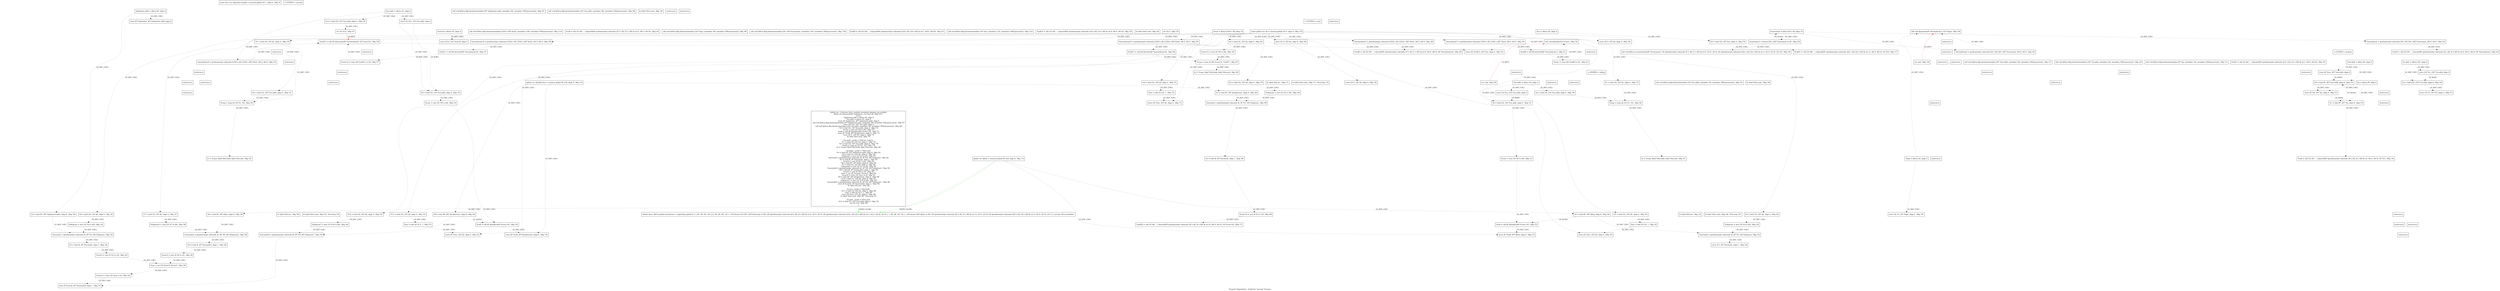 digraph "Program Dependency  Graph for 'encrypt' function" {
	label="Program Dependency  Graph for 'encrypt' function";

	Node0x7fa9b592c9f0 [shape=record,label="{static func var: @greeter.sample = internal global i32 1, align 4, !dbg !0}"];
	Node0x7fa9b592caa0 [shape=record,label="{global var: @key = common global i8* null, align 8, !dbg !14}"];
	Node0x7fa9b592caa0 -> Node0x7fa9b592cce0[style=dashed, color="green", label ="{ANNO_GLOB}"];
	Node0x7fa9b592caa0 -> Node0x7fa9b5931730[style=dotted,label = "{D_DEF_USE}" ];
	Node0x7fa9b592caa0 -> Node0x7fa9b592f700[style=dotted,label = "{D_DEF_USE}" ];
	Node0x7fa9b592caa0 -> Node0x7fa9b592f2a0[style=dotted,label = "{D_DEF_USE}" ];
	Node0x7fa9b592cb50 [shape=record,label="{static global var: @i = internal global i32 0, align 4, !dbg !18}"];
	Node0x7fa9b592cb50 -> Node0x7fa9b5935440[style=dotted,label = "{D_DEF_USE}" ];
	Node0x7fa9b592cb50 -> Node0x7fa9b59352c0[style=dotted,label = "{D_DEF_USE}" ];
	Node0x7fa9b592cb50 -> Node0x7fa9b5934dd0[style=dotted,label = "{D_DEF_USE}" ];
	Node0x7fa9b592cb50 -> Node0x7fa9b5934900[style=dotted,label = "{D_DEF_USE}" ];
	Node0x7fa9b592cb50 -> Node0x7fa9b59347a0[style=dotted,label = "{D_DEF_USE}" ];
	Node0x7fa9b592cb50 -> Node0x7fa9b5932290[style=dotted,label = "{D_DEF_USE}" ];
	Node0x7fa9b592cb50 -> Node0x7fa9b5932130[style=dotted,label = "{D_DEF_USE}" ];
	Node0x7fa9b592cb50 -> Node0x7fa9b5931de0[style=dotted,label = "{D_DEF_USE}" ];
	Node0x7fa9b592cb50 -> Node0x7fa9b59317e0[style=dotted,label = "{D_DEF_USE}" ];
	Node0x7fa9b592cb50 -> Node0x7fa9b59313a0[style=dotted,label = "{D_DEF_USE}" ];
	Node0x7fa9b592cb50 -> Node0x7fa9b5931010[style=dotted,label = "{D_DEF_USE}" ];
	Node0x7fa9b592cb50 -> Node0x7fa9b5930eb0[style=dotted,label = "{D_DEF_USE}" ];
	Node0x7fa9b592cb50 -> Node0x7fa9b592fca0[style=dotted,label = "{D_DEF_USE}" ];
	Node0x7fa9b592cb50 -> Node0x7fa9b592fb40[style=dotted,label = "{D_DEF_USE}" ];
	Node0x7fa9b592cb50 -> Node0x7fa9b592f7b0[style=dotted,label = "{D_DEF_USE}" ];
	Node0x7fa9b592cb50 -> Node0x7fa9b592f420[style=dotted,label = "{D_DEF_USE}" ];
	Node0x7fa9b592cb50 -> Node0x7fa9b592d510[style=dotted,label = "{D_DEF_USE}" ];
	Node0x7fa9b592cc30 [shape=record,label="{global var: @ciphertext = common global i8* null, align 8, !dbg !16}"];
	Node0x7fa9b592cc30 -> Node0x7fa9b5934d20[style=dotted,label = "{D_DEF_USE}" ];
	Node0x7fa9b592cc30 -> Node0x7fa9b5931d30[style=dotted,label = "{D_DEF_USE}" ];
	Node0x7fa9b592cc30 -> Node0x7fa9b5930de0[style=dotted,label = "{D_DEF_USE}" ];
	Node0x7fa9b592cce0 [shape=record,label="{Global Anno: @llvm.global.annotations = appending global [2 x \{ i8*, i8*, i8*, i32 \}] [\{ i8*, i8*, i8*, i32 \} \{ i8* bitcast (i32 (i8*, i32)* @encrypt to i8*), i8* getelementptr inbounds ([6 x i8], [6 x i8]* @.str.2, i32 0, i32 0), i8* getelementptr inbounds ([22 x i8], [22 x i8]* @.str.3, i32 0, i32 0), i32 23 \}, \{ i8*, i8*, i8*, i32 \} \{ i8* bitcast (i8** @key to i8*), i8* getelementptr inbounds ([5 x i8], [5 x i8]* @.str.12, i32 0, i32 0), i8* getelementptr inbounds ([22 x i8], [22 x i8]* @.str.3, i32 0, i32 0), i32 5 \}], section \"llvm.metadata\"}"];
	Node0x7fa9b592cd90 [shape=record,label="{global var: ; Function Attrs: noinline nounwind optnone ssp uwtable\ndefine i32 @encrypt(i8* %plaintext, i32 %sz) #0 !dbg !63 \{\nentry:\n  %plaintext.addr = alloca i8*, align 8\n  %sz.addr = alloca i32, align 4\n  store i8* %plaintext, i8** %plaintext.addr, align 8\n  call void @llvm.dbg.declare(metadata i8** %plaintext.addr, metadata !66, metadata !DIExpression()), !dbg !67\n  store i32 %sz, i32* %sz.addr, align 4\n  call void @llvm.dbg.declare(metadata i32* %sz.addr, metadata !68, metadata !DIExpression()), !dbg !69\n  %0 = load i32, i32* %sz.addr, align 4, !dbg !70\n  %conv = sext i32 %0 to i64, !dbg !70\n  %call = call i8* @malloc(i64 %conv) #5, !dbg !71\n  store i8* %call, i8** @ciphertext, align 8, !dbg !72\n  store i32 0, i32* @i, align 4, !dbg !73\n  br label %for.cond, !dbg !75\n\nfor.cond:                                         ; preds = %for.inc, %entry\n  %1 = load i32, i32* @i, align 4, !dbg !76\n  %2 = load i32, i32* %sz.addr, align 4, !dbg !78\n  %cmp = icmp ult i32 %1, %2, !dbg !79\n  br i1 %cmp, label %for.body, label %for.end, !dbg !80\n\nfor.body:                                         ; preds = %for.cond\n  %3 = load i8*, i8** %plaintext.addr, align 8, !dbg !81\n  %4 = load i32, i32* @i, align 4, !dbg !82\n  %idxprom = zext i32 %4 to i64, !dbg !81\n  %arrayidx = getelementptr inbounds i8, i8* %3, i64 %idxprom, !dbg !81\n  %5 = load i8, i8* %arrayidx, align 1, !dbg !81\n  %conv2 = sext i8 %5 to i32, !dbg !81\n  %6 = load i8*, i8** @key, align 8, !dbg !83\n  %7 = load i32, i32* @i, align 4, !dbg !84\n  %idxprom3 = zext i32 %7 to i64, !dbg !83\n  %arrayidx4 = getelementptr inbounds i8, i8* %6, i64 %idxprom3, !dbg !83\n  %8 = load i8, i8* %arrayidx4, align 1, !dbg !83\n  %conv5 = sext i8 %8 to i32, !dbg !83\n  %xor = xor i32 %conv2, %conv5, !dbg !85\n  %conv6 = trunc i32 %xor to i8, !dbg !81\n  %9 = load i8*, i8** @ciphertext, align 8, !dbg !86\n  %10 = load i32, i32* @i, align 4, !dbg !87\n  %idxprom7 = zext i32 %10 to i64, !dbg !86\n  %arrayidx8 = getelementptr inbounds i8, i8* %9, i64 %idxprom7, !dbg !86\n  store i8 %conv6, i8* %arrayidx8, align 1, !dbg !88\n  br label %for.inc, !dbg !86\n\nfor.inc:                                          ; preds = %for.body\n  %11 = load i32, i32* @i, align 4, !dbg !89\n  %inc = add i32 %11, 1, !dbg !89\n  store i32 %inc, i32* @i, align 4, !dbg !89\n  br label %for.cond, !dbg !90, !llvm.loop !91\n\nfor.end:                                          ; preds = %for.cond\n  %12 = load i32, i32* %sz.addr, align 4, !dbg !93\n  ret i32 %12, !dbg !94\n\}\n}"];
	Node0x7fa9b592cd90 -> Node0x7fa9b592cce0[style=dashed, color="green", label ="{ANNO_GLOB}"];
	Node0x7fa9b592d070 [shape=record,label="{\<\<ENTRY\>\> greeter}"];
	Node0x7fa9b592d070 -> Node0x7fa9b592d0d0[style=invis];
	Node0x7fa9b592d070 -> Node0x7fa9b592d180[style=invis];
	Node0x7fa9b592d070 -> Node0x7fa9b592d230[style=invis];
	Node0x7fa9b592d070 -> Node0x7fa9b592d300[style=invis];
	Node0x7fa9b592d070 -> Node0x7fa9b592d3b0[style=invis];
	Node0x7fa9b592d070 -> Node0x7fa9b592d460[style=invis];
	Node0x7fa9b592d070 -> Node0x7fa9b592d5a0[style=invis];
	Node0x7fa9b592d070 -> Node0x7fa9b592d630[style=invis];
	Node0x7fa9b592d070 -> Node0x7fa9b592d700[style=invis];
	Node0x7fa9b592d070 -> Node0x7fa9b592d7b0[style=invis];
	Node0x7fa9b592d070 -> Node0x7fa9b592d880[style=invis];
	Node0x7fa9b592d070 -> Node0x7fa9b592d930[style=invis];
	Node0x7fa9b592d070 -> Node0x7fa9b592d9e0[style=invis];
	Node0x7fa9b592d070 -> Node0x7fa9b592da90[style=invis];
	Node0x7fa9b592d070 -> Node0x7fa9b592db60[style=invis];
	Node0x7fa9b592d070 -> Node0x7fa9b592dc10[style=invis];
	Node0x7fa9b592d070 -> Node0x7fa9b592dce0[style=invis];
	Node0x7fa9b592d070 -> Node0x7fa9b592dfc0[style=invis];
	Node0x7fa9b592d070 -> Node0x7fa9b592e270[style=invis];
	Node0x7fa9b592d070 -> Node0x7fa9b592e520[style=invis];
	Node0x7fa9b592d0d0 [shape=record,label="{  %str.addr = alloca i8*, align 8}"];
	Node0x7fa9b592d0d0 -> Node0x7fa9b592d700[style=dotted,label = "{D_DEF_USE}" ];
	Node0x7fa9b592d0d0 -> Node0x7fa9b592d300[style=dotted,label = "{D_DEF_USE}" ];
	Node0x7fa9b592d180 [shape=record,label="{  %s.addr = alloca i32*, align 8}"];
	Node0x7fa9b592d180 -> Node0x7fa9b592da90[style=dotted,label = "{D_DEF_USE}" ];
	Node0x7fa9b592d180 -> Node0x7fa9b592d460[style=dotted,label = "{D_DEF_USE}" ];
	Node0x7fa9b592d230 [shape=record,label="{  %p = alloca i8*, align 8}"];
	Node0x7fa9b592d230 -> Node0x7fa9b592d880[style=dotted,label = "{D_DEF_USE}" ];
	Node0x7fa9b592d230 -> Node0x7fa9b592d7b0[style=dotted,label = "{D_DEF_USE}" ];
	Node0x7fa9b592d300 [shape=record,label="{  store i8* %str, i8** %str.addr, align 8}"];
	Node0x7fa9b592d300 -> Node0x7fa9b592d700[style=dotted,label = "{D_RAW}" ];
	Node0x7fa9b592d3b0 [shape=record,label="{  call void @llvm.dbg.declare(metadata i8** %str.addr, metadata !26, metadata !DIExpression()), !dbg !27}"];
	Node0x7fa9b592d460 [shape=record,label="{  store i32* %s, i32** %s.addr, align 8}"];
	Node0x7fa9b592d460 -> Node0x7fa9b592da90[style=dotted,label = "{D_RAW}" ];
	Node0x7fa9b592d510 [shape=record,label="{  store i32 0, i32* @i, align 4, !dbg !34}"];
	Node0x7fa9b592d5a0 [shape=record,label="{  call void @llvm.dbg.declare(metadata i32** %s.addr, metadata !28, metadata !DIExpression()), !dbg !29}"];
	Node0x7fa9b592d630 [shape=record,label="{  call void @llvm.dbg.declare(metadata i8** %p, metadata !30, metadata !DIExpression()), !dbg !31}"];
	Node0x7fa9b592d700 [shape=record,label="{  %0 = load i8*, i8** %str.addr, align 8, !dbg !32}"];
	Node0x7fa9b592d700 -> Node0x7fa9b592d7b0[style=dotted,label = "{D_DEF_USE}" ];
	Node0x7fa9b592d7b0 [shape=record,label="{  store i8* %0, i8** %p, align 8, !dbg !31}"];
	Node0x7fa9b592d7b0 -> Node0x7fa9b592d880[style=dotted,label = "{D_RAW}" ];
	Node0x7fa9b592d880 [shape=record,label="{  %1 = load i8*, i8** %p, align 8, !dbg !33}"];
	Node0x7fa9b592d880 -> Node0x7fa9b592d930[style=dotted,label = "{D_DEF_USE}" ];
	Node0x7fa9b592d880 -> Node0x7fa9b592d700[style=dotted,label = "{D_ALIAS}" ];
	Node0x7fa9b592d930 [shape=record,label="{  %call = call i32 (i8*, ...) @printf(i8* getelementptr inbounds ([4 x i8], [4 x i8]* @.str, i64 0, i64 0), i8* %1), !dbg !34}"];
	Node0x7fa9b592d9e0 [shape=record,label="{  %call1 = call i32 (i8*, ...) @printf(i8* getelementptr inbounds ([12 x i8], [12 x i8]* @.str.1, i64 0, i64 0)), !dbg !35}"];
	Node0x7fa9b592da90 [shape=record,label="{  %2 = load i32*, i32** %s.addr, align 8, !dbg !36}"];
	Node0x7fa9b592da90 -> Node0x7fa9b592db60[style=dotted,label = "{D_DEF_USE}" ];
	Node0x7fa9b592da90 -> Node0x7fa9b592e520[style=invis];
	Node0x7fa9b592db60 [shape=record,label="{  store i32 15, i32* %2, align 4, !dbg !37}"];
	Node0x7fa9b592dc10 [shape=record,label="{  ret void, !dbg !38}"];
	Node0x7fa9b592dc10 -> Node0x7fa9b5933c10[style=invis];
	Node0x7fa9b592dc10 -> Node0x7fa9b5933c10[style=dashed, color="red", label ="{D_RET}"];
	Node0x7fa9b592dce0 [shape=record,label="{style=invis}"];
	Node0x7fa9b592dce0 -> Node0x7fa9b592de10[style=invis];
	Node0x7fa9b592dce0 -> Node0x7fa9b592d700[style=invis];
	Node0x7fa9b592de10 [shape=record,label="{style=invis}"];
	Node0x7fa9b592dfc0 [shape=record,label="{style=invis}"];
	Node0x7fa9b592dfc0 -> Node0x7fa9b592e0c0[style=invis];
	Node0x7fa9b592e0c0 [shape=record,label="{style=invis}"];
	Node0x7fa9b592e270 [shape=record,label="{style=invis}"];
	Node0x7fa9b592e270 -> Node0x7fa9b592e370[style=invis];
	Node0x7fa9b592e270 -> Node0x7fa9b592da90[style=invis];
	Node0x7fa9b592e370 [shape=record,label="{style=invis}"];
	Node0x7fa9b592e520 [shape=record,label="{style=invis}"];
	Node0x7fa9b592e520 -> Node0x7fa9b592e620[style=invis];
	Node0x7fa9b592e520 -> Node0x7fa9b5936390[style=invis];
	Node0x7fa9b592e620 [shape=record,label="{style=invis}"];
	Node0x7fa9b592eca0 [shape=record,label="{\<\<ENTRY\>\> initkey}"];
	Node0x7fa9b592eca0 -> Node0x7fa9b592ed00[style=invis];
	Node0x7fa9b592eca0 -> Node0x7fa9b592edb0[style=invis];
	Node0x7fa9b592eca0 -> Node0x7fa9b592efe0[style=invis];
	Node0x7fa9b592eca0 -> Node0x7fa9b592f090[style=invis];
	Node0x7fa9b592eca0 -> Node0x7fa9b592f140[style=invis];
	Node0x7fa9b592eca0 -> Node0x7fa9b592f1f0[style=invis];
	Node0x7fa9b592eca0 -> Node0x7fa9b592f2a0[style=invis];
	Node0x7fa9b592eca0 -> Node0x7fa9b592d510[style=invis];
	Node0x7fa9b592eca0 -> Node0x7fa9b592f370[style=invis];
	Node0x7fa9b592eca0 -> Node0x7fa9b592f420[style=invis];
	Node0x7fa9b592eca0 -> Node0x7fa9b592f4d0[style=invis];
	Node0x7fa9b592eca0 -> Node0x7fa9b592f5a0[style=invis];
	Node0x7fa9b592eca0 -> Node0x7fa9b592f650[style=invis];
	Node0x7fa9b592eca0 -> Node0x7fa9b592f700[style=invis];
	Node0x7fa9b592eca0 -> Node0x7fa9b592f7b0[style=invis];
	Node0x7fa9b592eca0 -> Node0x7fa9b592f8a0[style=invis];
	Node0x7fa9b592eca0 -> Node0x7fa9b592f930[style=invis];
	Node0x7fa9b592eca0 -> Node0x7fa9b592f9e0[style=invis];
	Node0x7fa9b592eca0 -> Node0x7fa9b592fa90[style=invis];
	Node0x7fa9b592eca0 -> Node0x7fa9b592fb40[style=invis];
	Node0x7fa9b592eca0 -> Node0x7fa9b592fbf0[style=invis];
	Node0x7fa9b592eca0 -> Node0x7fa9b592fca0[style=invis];
	Node0x7fa9b592eca0 -> Node0x7fa9b592fd90[style=invis];
	Node0x7fa9b592eca0 -> Node0x7fa9b592fe20[style=invis];
	Node0x7fa9b592eca0 -> Node0x7fa9b592fef0[style=invis];
	Node0x7fa9b592eca0 -> Node0x7fa9b59300c0[style=invis];
	Node0x7fa9b592ed00 [shape=record,label="{  %sz.addr = alloca i32, align 4}"];
	Node0x7fa9b592ed00 -> Node0x7fa9b592f4d0[style=dotted,label = "{D_DEF_USE}" ];
	Node0x7fa9b592ed00 -> Node0x7fa9b592f090[style=dotted,label = "{D_DEF_USE}" ];
	Node0x7fa9b592ed00 -> Node0x7fa9b592edb0[style=dotted,label = "{D_DEF_USE}" ];
	Node0x7fa9b592edb0 [shape=record,label="{  store i32 %sz, i32* %sz.addr, align 4}"];
	Node0x7fa9b592edb0 -> Node0x7fa9b592f090[style=dotted,label = "{D_RAW}" ];
	Node0x7fa9b592ee60 [shape=record,label="{  store i8* %plaintext, i8** %plaintext.addr, align 8}"];
	Node0x7fa9b592ef10 [shape=record,label="{  call void @llvm.dbg.declare(metadata i8** %plaintext.addr, metadata !66, metadata !DIExpression()), !dbg !67}"];
	Node0x7fa9b592efe0 [shape=record,label="{  call void @llvm.dbg.declare(metadata i32* %sz.addr, metadata !42, metadata !DIExpression()), !dbg !43}"];
	Node0x7fa9b592f090 [shape=record,label="{  %0 = load i32, i32* %sz.addr, align 4, !dbg !31}"];
	Node0x7fa9b592f090 -> Node0x7fa9b592f140[style=dotted,label = "{D_DEF_USE}" ];
	Node0x7fa9b592f140 [shape=record,label="{  %conv = sext i32 %0 to i64, !dbg !31}"];
	Node0x7fa9b592f140 -> Node0x7fa9b592f1f0[style=dotted,label = "{D_DEF_USE}" ];
	Node0x7fa9b592f1f0 [shape=record,label="{  %call = call i8* @malloc(i64 %conv) #5, !dbg !32}"];
	Node0x7fa9b592f1f0 -> Node0x7fa9b592f2a0[style=dotted,label = "{D_DEF_USE}" ];
	Node0x7fa9b592f2a0 [shape=record,label="{  store i8* %call, i8** @key, align 8, !dbg !33}"];
	Node0x7fa9b592f370 [shape=record,label="{  br label %for.cond, !dbg !36}"];
	Node0x7fa9b592f420 [shape=record,label="{  %1 = load i32, i32* @i, align 4, !dbg !37}"];
	Node0x7fa9b592f420 -> Node0x7fa9b592f5a0[style=dotted,label = "{D_DEF_USE}" ];
	Node0x7fa9b592f4d0 [shape=record,label="{  %2 = load i32, i32* %sz.addr, align 4, !dbg !39}"];
	Node0x7fa9b592f4d0 -> Node0x7fa9b592f5a0[style=dotted,label = "{D_DEF_USE}" ];
	Node0x7fa9b592f5a0 [shape=record,label="{  %cmp = icmp ult i32 %1, %2, !dbg !40}"];
	Node0x7fa9b592f5a0 -> Node0x7fa9b592f650[style=dotted,label = "{D_DEF_USE}" ];
	Node0x7fa9b592f650 [shape=record,label="{  br i1 %cmp, label %for.body, label %for.end, !dbg !41}"];
	Node0x7fa9b592f650 -> Node0x7fa9b592f700[style=invis];
	Node0x7fa9b592f650 -> Node0x7fa9b592f7b0[style=invis];
	Node0x7fa9b592f650 -> Node0x7fa9b592f8a0[style=invis];
	Node0x7fa9b592f650 -> Node0x7fa9b592f930[style=invis];
	Node0x7fa9b592f650 -> Node0x7fa9b592f9e0[style=invis];
	Node0x7fa9b592f650 -> Node0x7fa9b592fa90[style=invis];
	Node0x7fa9b592f650 -> Node0x7fa9b592fb40[style=invis];
	Node0x7fa9b592f650 -> Node0x7fa9b592fbf0[style=invis];
	Node0x7fa9b592f650 -> Node0x7fa9b592fca0[style=invis];
	Node0x7fa9b592f650 -> Node0x7fa9b592fd90[style=invis];
	Node0x7fa9b592f700 [shape=record,label="{  %3 = load i8*, i8** @key, align 8, !dbg !42}"];
	Node0x7fa9b592f700 -> Node0x7fa9b592f930[style=dotted,label = "{D_DEF_USE}" ];
	Node0x7fa9b592f700 -> Node0x7fa9b592f1f0[style=dotted,label = "{D_ALIAS}" ];
	Node0x7fa9b592f7b0 [shape=record,label="{  %4 = load i32, i32* @i, align 4, !dbg !43}"];
	Node0x7fa9b592f7b0 -> Node0x7fa9b592f8a0[style=dotted,label = "{D_DEF_USE}" ];
	Node0x7fa9b592f8a0 [shape=record,label="{  %idxprom = zext i32 %4 to i64, !dbg !42}"];
	Node0x7fa9b592f8a0 -> Node0x7fa9b592f930[style=dotted,label = "{D_DEF_USE}" ];
	Node0x7fa9b592f930 [shape=record,label="{  %arrayidx = getelementptr inbounds i8, i8* %3, i64 %idxprom, !dbg !42}"];
	Node0x7fa9b592f930 -> Node0x7fa9b592f9e0[style=dotted,label = "{D_DEF_USE}" ];
	Node0x7fa9b592f9e0 [shape=record,label="{  store i8 1, i8* %arrayidx, align 1, !dbg !44}"];
	Node0x7fa9b592fa90 [shape=record,label="{  br label %for.inc, !dbg !42}"];
	Node0x7fa9b592fb40 [shape=record,label="{  %5 = load i32, i32* @i, align 4, !dbg !45}"];
	Node0x7fa9b592fb40 -> Node0x7fa9b592fbf0[style=dotted,label = "{D_DEF_USE}" ];
	Node0x7fa9b592fbf0 [shape=record,label="{  %inc = add i32 %5, 1, !dbg !45}"];
	Node0x7fa9b592fbf0 -> Node0x7fa9b592fca0[style=dotted,label = "{D_DEF_USE}" ];
	Node0x7fa9b592fca0 [shape=record,label="{  store i32 %inc, i32* @i, align 4, !dbg !45}"];
	Node0x7fa9b592fd90 [shape=record,label="{  br label %for.cond, !dbg !46, !llvm.loop !47}"];
	Node0x7fa9b592fe20 [shape=record,label="{  ret void, !dbg !49}"];
	Node0x7fa9b592fe20 -> Node0x7fa9b5934100[style=invis];
	Node0x7fa9b592fe20 -> Node0x7fa9b5934100[style=dashed, color="red", label ="{D_RET}"];
	Node0x7fa9b592fef0 [shape=record,label="{style=invis}"];
	Node0x7fa9b592fef0 -> Node0x7fa9b592f4d0[style=invis];
	Node0x7fa9b592fef0 -> Node0x7fa9b592f090[style=invis];
	Node0x7fa9b59300c0 [shape=record,label="{style=invis}"];
	Node0x7fa9b59305c0 [shape=record,label="{\<\<ENTRY\>\> encrypt}"];
	Node0x7fa9b59305c0 -> Node0x7fa9b5930620[style=invis];
	Node0x7fa9b59305c0 -> Node0x7fa9b59306d0[style=invis];
	Node0x7fa9b59305c0 -> Node0x7fa9b592ee60[style=invis];
	Node0x7fa9b59305c0 -> Node0x7fa9b592ef10[style=invis];
	Node0x7fa9b59305c0 -> Node0x7fa9b5930a90[style=invis];
	Node0x7fa9b59305c0 -> Node0x7fa9b5930b20[style=invis];
	Node0x7fa9b59305c0 -> Node0x7fa9b5930bd0[style=invis];
	Node0x7fa9b59305c0 -> Node0x7fa9b5930c80[style=invis];
	Node0x7fa9b59305c0 -> Node0x7fa9b5930d30[style=invis];
	Node0x7fa9b59305c0 -> Node0x7fa9b5930de0[style=invis];
	Node0x7fa9b59305c0 -> Node0x7fa9b5930eb0[style=invis];
	Node0x7fa9b59305c0 -> Node0x7fa9b5930f60[style=invis];
	Node0x7fa9b59305c0 -> Node0x7fa9b5931010[style=invis];
	Node0x7fa9b59305c0 -> Node0x7fa9b59310c0[style=invis];
	Node0x7fa9b59305c0 -> Node0x7fa9b5931190[style=invis];
	Node0x7fa9b59305c0 -> Node0x7fa9b5931240[style=invis];
	Node0x7fa9b59305c0 -> Node0x7fa9b59312f0[style=invis];
	Node0x7fa9b59305c0 -> Node0x7fa9b59313a0[style=invis];
	Node0x7fa9b59305c0 -> Node0x7fa9b5931490[style=invis];
	Node0x7fa9b59305c0 -> Node0x7fa9b5931520[style=invis];
	Node0x7fa9b59305c0 -> Node0x7fa9b59315d0[style=invis];
	Node0x7fa9b59305c0 -> Node0x7fa9b5931680[style=invis];
	Node0x7fa9b59305c0 -> Node0x7fa9b5931730[style=invis];
	Node0x7fa9b59305c0 -> Node0x7fa9b59317e0[style=invis];
	Node0x7fa9b59305c0 -> Node0x7fa9b5931890[style=invis];
	Node0x7fa9b59305c0 -> Node0x7fa9b5931940[style=invis];
	Node0x7fa9b59305c0 -> Node0x7fa9b59319f0[style=invis];
	Node0x7fa9b59305c0 -> Node0x7fa9b5931b20[style=invis];
	Node0x7fa9b59305c0 -> Node0x7fa9b5931bd0[style=invis];
	Node0x7fa9b59305c0 -> Node0x7fa9b5931c80[style=invis];
	Node0x7fa9b59305c0 -> Node0x7fa9b5931d30[style=invis];
	Node0x7fa9b59305c0 -> Node0x7fa9b5931de0[style=invis];
	Node0x7fa9b59305c0 -> Node0x7fa9b5931e90[style=invis];
	Node0x7fa9b59305c0 -> Node0x7fa9b5931f40[style=invis];
	Node0x7fa9b59305c0 -> Node0x7fa9b5931ff0[style=invis];
	Node0x7fa9b59305c0 -> Node0x7fa9b59320a0[style=invis];
	Node0x7fa9b59305c0 -> Node0x7fa9b5932130[style=invis];
	Node0x7fa9b59305c0 -> Node0x7fa9b59321e0[style=invis];
	Node0x7fa9b59305c0 -> Node0x7fa9b5932290[style=invis];
	Node0x7fa9b59305c0 -> Node0x7fa9b5932340[style=invis];
	Node0x7fa9b59305c0 -> Node0x7fa9b59323f0[style=invis];
	Node0x7fa9b59305c0 -> Node0x7fa9b59324a0[style=invis];
	Node0x7fa9b59305c0 -> Node0x7fa9b5932570[style=invis];
	Node0x7fa9b59305c0 -> Node0x7fa9b5932850[style=invis];
	Node0x7fa9b59305c0 -> Node0x7fa9b5932b00[style=invis];
	Node0x7fa9b59305c0 -> Node0x7fa9b5932d20[style=invis];
	Node0x7fa9b5930620 [shape=record,label="{  %plaintext.addr = alloca i8*, align 8}"];
	Node0x7fa9b5930620 -> Node0x7fa9b59312f0[style=dotted,label = "{D_DEF_USE}" ];
	Node0x7fa9b5930620 -> Node0x7fa9b592ee60[style=dotted,label = "{D_DEF_USE}" ];
	Node0x7fa9b59306d0 [shape=record,label="{  %sz.addr = alloca i32, align 4}"];
	Node0x7fa9b59306d0 -> Node0x7fa9b59323f0[style=dotted,label = "{D_DEF_USE}" ];
	Node0x7fa9b59306d0 -> Node0x7fa9b59310c0[style=dotted,label = "{D_DEF_USE}" ];
	Node0x7fa9b59306d0 -> Node0x7fa9b5930bd0[style=dotted,label = "{D_DEF_USE}" ];
	Node0x7fa9b59306d0 -> Node0x7fa9b5930a90[style=dotted,label = "{D_DEF_USE}" ];
	Node0x7fa9b5930780 [shape=record,label="{  call void @llvm.var.annotation(i8* %username1, i8* getelementptr inbounds ([7 x i8], [7 x i8]* @.str.4, i32 0, i32 0), i8* getelementptr inbounds ([22 x i8], [22 x i8]* @.str.3, i32 0, i32 0), i32 32), !dbg !36}"];
	Node0x7fa9b5930830 [shape=record,label="{  call void @llvm.dbg.declare(metadata [1024 x i8]* %text, metadata !106, metadata !DIExpression()), !dbg !110}"];
	Node0x7fa9b5930900 [shape=record,label="{  %call = call i32 (i8*, ...) @printf(i8* getelementptr inbounds ([17 x i8], [17 x i8]* @.str.5, i64 0, i64 0)), !dbg !42}"];
	Node0x7fa9b59309b0 [shape=record,label="{  %arraydecay = getelementptr inbounds [20 x i8], [20 x i8]* %username, i64 0, i64 0, !dbg !43}"];
	Node0x7fa9b59309b0 -> Node0x7fa9b5933a90[style=dotted,label = "{D_DEF_USE}" ];
	Node0x7fa9b5930a90 [shape=record,label="{  store i32 %sz, i32* %sz.addr, align 4}"];
	Node0x7fa9b5930a90 -> Node0x7fa9b5930bd0[style=dotted,label = "{D_RAW}" ];
	Node0x7fa9b5930b20 [shape=record,label="{  call void @llvm.dbg.declare(metadata i32* %sz.addr, metadata !68, metadata !DIExpression()), !dbg !69}"];
	Node0x7fa9b5930bd0 [shape=record,label="{  %0 = load i32, i32* %sz.addr, align 4, !dbg !33}"];
	Node0x7fa9b5930bd0 -> Node0x7fa9b5930c80[style=dotted,label = "{D_DEF_USE}" ];
	Node0x7fa9b5930c80 [shape=record,label="{  %conv = sext i32 %0 to i64, !dbg !33}"];
	Node0x7fa9b5930c80 -> Node0x7fa9b5930d30[style=dotted,label = "{D_DEF_USE}" ];
	Node0x7fa9b5930d30 [shape=record,label="{  %call = call i8* @malloc(i64 %conv) #5, !dbg !34}"];
	Node0x7fa9b5930d30 -> Node0x7fa9b5930de0[style=dotted,label = "{D_DEF_USE}" ];
	Node0x7fa9b5930de0 [shape=record,label="{  store i8* %call, i8** @ciphertext, align 8, !dbg !35}"];
	Node0x7fa9b5930eb0 [shape=record,label="{  store i32 0, i32* @i, align 4, !dbg !36}"];
	Node0x7fa9b5930f60 [shape=record,label="{  br label %for.cond, !dbg !38}"];
	Node0x7fa9b5931010 [shape=record,label="{  %1 = load i32, i32* @i, align 4, !dbg !39}"];
	Node0x7fa9b5931010 -> Node0x7fa9b5931190[style=dotted,label = "{D_DEF_USE}" ];
	Node0x7fa9b59310c0 [shape=record,label="{  %2 = load i32, i32* %sz.addr, align 4, !dbg !41}"];
	Node0x7fa9b59310c0 -> Node0x7fa9b5931190[style=dotted,label = "{D_DEF_USE}" ];
	Node0x7fa9b5931190 [shape=record,label="{  %cmp = icmp ult i32 %1, %2, !dbg !42}"];
	Node0x7fa9b5931190 -> Node0x7fa9b5931240[style=dotted,label = "{D_DEF_USE}" ];
	Node0x7fa9b5931240 [shape=record,label="{  br i1 %cmp, label %for.body, label %for.end, !dbg !43}"];
	Node0x7fa9b5931240 -> Node0x7fa9b59312f0[style=invis];
	Node0x7fa9b5931240 -> Node0x7fa9b59313a0[style=invis];
	Node0x7fa9b5931240 -> Node0x7fa9b5931490[style=invis];
	Node0x7fa9b5931240 -> Node0x7fa9b5931520[style=invis];
	Node0x7fa9b5931240 -> Node0x7fa9b59315d0[style=invis];
	Node0x7fa9b5931240 -> Node0x7fa9b5931680[style=invis];
	Node0x7fa9b5931240 -> Node0x7fa9b5931730[style=invis];
	Node0x7fa9b5931240 -> Node0x7fa9b59317e0[style=invis];
	Node0x7fa9b5931240 -> Node0x7fa9b5931890[style=invis];
	Node0x7fa9b5931240 -> Node0x7fa9b5931940[style=invis];
	Node0x7fa9b5931240 -> Node0x7fa9b59319f0[style=invis];
	Node0x7fa9b5931240 -> Node0x7fa9b5931b20[style=invis];
	Node0x7fa9b5931240 -> Node0x7fa9b5931bd0[style=invis];
	Node0x7fa9b5931240 -> Node0x7fa9b5931c80[style=invis];
	Node0x7fa9b5931240 -> Node0x7fa9b5931d30[style=invis];
	Node0x7fa9b5931240 -> Node0x7fa9b5931de0[style=invis];
	Node0x7fa9b5931240 -> Node0x7fa9b5931e90[style=invis];
	Node0x7fa9b5931240 -> Node0x7fa9b5931f40[style=invis];
	Node0x7fa9b5931240 -> Node0x7fa9b5931ff0[style=invis];
	Node0x7fa9b5931240 -> Node0x7fa9b59320a0[style=invis];
	Node0x7fa9b5931240 -> Node0x7fa9b5932130[style=invis];
	Node0x7fa9b5931240 -> Node0x7fa9b59321e0[style=invis];
	Node0x7fa9b5931240 -> Node0x7fa9b5932290[style=invis];
	Node0x7fa9b5931240 -> Node0x7fa9b5932340[style=invis];
	Node0x7fa9b59312f0 [shape=record,label="{  %3 = load i8*, i8** %plaintext.addr, align 8, !dbg !44}"];
	Node0x7fa9b59312f0 -> Node0x7fa9b5931520[style=dotted,label = "{D_DEF_USE}" ];
	Node0x7fa9b59313a0 [shape=record,label="{  %4 = load i32, i32* @i, align 4, !dbg !45}"];
	Node0x7fa9b59313a0 -> Node0x7fa9b5931490[style=dotted,label = "{D_DEF_USE}" ];
	Node0x7fa9b5931490 [shape=record,label="{  %idxprom = zext i32 %4 to i64, !dbg !44}"];
	Node0x7fa9b5931490 -> Node0x7fa9b5931520[style=dotted,label = "{D_DEF_USE}" ];
	Node0x7fa9b5931520 [shape=record,label="{  %arrayidx = getelementptr inbounds i8, i8* %3, i64 %idxprom, !dbg !44}"];
	Node0x7fa9b5931520 -> Node0x7fa9b59315d0[style=dotted,label = "{D_DEF_USE}" ];
	Node0x7fa9b59315d0 [shape=record,label="{  %5 = load i8, i8* %arrayidx, align 1, !dbg !44}"];
	Node0x7fa9b59315d0 -> Node0x7fa9b5931680[style=dotted,label = "{D_DEF_USE}" ];
	Node0x7fa9b5931680 [shape=record,label="{  %conv2 = sext i8 %5 to i32, !dbg !44}"];
	Node0x7fa9b5931680 -> Node0x7fa9b5931bd0[style=dotted,label = "{D_DEF_USE}" ];
	Node0x7fa9b5931730 [shape=record,label="{  %6 = load i8*, i8** @key, align 8, !dbg !46}"];
	Node0x7fa9b5931730 -> Node0x7fa9b5931940[style=dotted,label = "{D_DEF_USE}" ];
	Node0x7fa9b59317e0 [shape=record,label="{  %7 = load i32, i32* @i, align 4, !dbg !47}"];
	Node0x7fa9b59317e0 -> Node0x7fa9b5931890[style=dotted,label = "{D_DEF_USE}" ];
	Node0x7fa9b5931890 [shape=record,label="{  %idxprom3 = zext i32 %7 to i64, !dbg !46}"];
	Node0x7fa9b5931890 -> Node0x7fa9b5931940[style=dotted,label = "{D_DEF_USE}" ];
	Node0x7fa9b5931940 [shape=record,label="{  %arrayidx4 = getelementptr inbounds i8, i8* %6, i64 %idxprom3, !dbg !46}"];
	Node0x7fa9b5931940 -> Node0x7fa9b59319f0[style=dotted,label = "{D_DEF_USE}" ];
	Node0x7fa9b59319f0 [shape=record,label="{  %8 = load i8, i8* %arrayidx4, align 1, !dbg !46}"];
	Node0x7fa9b59319f0 -> Node0x7fa9b5931b20[style=dotted,label = "{D_DEF_USE}" ];
	Node0x7fa9b5931b20 [shape=record,label="{  %conv5 = sext i8 %8 to i32, !dbg !46}"];
	Node0x7fa9b5931b20 -> Node0x7fa9b5931bd0[style=dotted,label = "{D_DEF_USE}" ];
	Node0x7fa9b5931bd0 [shape=record,label="{  %xor = xor i32 %conv2, %conv5, !dbg !48}"];
	Node0x7fa9b5931bd0 -> Node0x7fa9b5931c80[style=dotted,label = "{D_DEF_USE}" ];
	Node0x7fa9b5931c80 [shape=record,label="{  %conv6 = trunc i32 %xor to i8, !dbg !44}"];
	Node0x7fa9b5931c80 -> Node0x7fa9b5931ff0[style=dotted,label = "{D_DEF_USE}" ];
	Node0x7fa9b5931d30 [shape=record,label="{  %9 = load i8*, i8** @ciphertext, align 8, !dbg !49}"];
	Node0x7fa9b5931d30 -> Node0x7fa9b5931f40[style=dotted,label = "{D_DEF_USE}" ];
	Node0x7fa9b5931d30 -> Node0x7fa9b5930d30[style=dotted,label = "{D_ALIAS}" ];
	Node0x7fa9b5931de0 [shape=record,label="{  %10 = load i32, i32* @i, align 4, !dbg !50}"];
	Node0x7fa9b5931de0 -> Node0x7fa9b5931e90[style=dotted,label = "{D_DEF_USE}" ];
	Node0x7fa9b5931e90 [shape=record,label="{  %idxprom7 = zext i32 %10 to i64, !dbg !49}"];
	Node0x7fa9b5931e90 -> Node0x7fa9b5931f40[style=dotted,label = "{D_DEF_USE}" ];
	Node0x7fa9b5931f40 [shape=record,label="{  %arrayidx8 = getelementptr inbounds i8, i8* %9, i64 %idxprom7, !dbg !49}"];
	Node0x7fa9b5931f40 -> Node0x7fa9b5931ff0[style=dotted,label = "{D_DEF_USE}" ];
	Node0x7fa9b5931ff0 [shape=record,label="{  store i8 %conv6, i8* %arrayidx8, align 1, !dbg !51}"];
	Node0x7fa9b59320a0 [shape=record,label="{  br label %for.inc, !dbg !49}"];
	Node0x7fa9b5932130 [shape=record,label="{  %11 = load i32, i32* @i, align 4, !dbg !52}"];
	Node0x7fa9b5932130 -> Node0x7fa9b59321e0[style=dotted,label = "{D_DEF_USE}" ];
	Node0x7fa9b59321e0 [shape=record,label="{  %inc = add i32 %11, 1, !dbg !52}"];
	Node0x7fa9b59321e0 -> Node0x7fa9b5932290[style=dotted,label = "{D_DEF_USE}" ];
	Node0x7fa9b5932290 [shape=record,label="{  store i32 %inc, i32* @i, align 4, !dbg !52}"];
	Node0x7fa9b5932340 [shape=record,label="{  br label %for.cond, !dbg !53, !llvm.loop !54}"];
	Node0x7fa9b59323f0 [shape=record,label="{  %12 = load i32, i32* %sz.addr, align 4, !dbg !56}"];
	Node0x7fa9b59323f0 -> Node0x7fa9b59324a0[style=dotted,label = "{D_DEF_USE}" ];
	Node0x7fa9b59324a0 [shape=record,label="{  ret i32 %12, !dbg !57}"];
	Node0x7fa9b59324a0 -> Node0x7fa9b59345a0[style=invis];
	Node0x7fa9b59324a0 -> Node0x7fa9b59345a0[style=dashed, color="red", label ="{D_RET}"];
	Node0x7fa9b5932570 [shape=record,label="{style=invis}"];
	Node0x7fa9b5932570 -> Node0x7fa9b59326a0[style=invis];
	Node0x7fa9b5932570 -> Node0x7fa9b59312f0[style=invis];
	Node0x7fa9b59326a0 [shape=record,label="{style=invis}"];
	Node0x7fa9b5932850 [shape=record,label="{style=invis}"];
	Node0x7fa9b5932850 -> Node0x7fa9b5932950[style=invis];
	Node0x7fa9b5932950 [shape=record,label="{style=invis}"];
	Node0x7fa9b5932b00 [shape=record,label="{style=invis}"];
	Node0x7fa9b5932b00 -> Node0x7fa9b59310c0[style=invis];
	Node0x7fa9b5932b00 -> Node0x7fa9b5930bd0[style=invis];
	Node0x7fa9b5932b00 -> Node0x7fa9b59323f0[style=invis];
	Node0x7fa9b5932d20 [shape=record,label="{style=invis}"];
	Node0x7fa9b5933340 [shape=record,label="{\<\<ENTRY\>\> main}"];
	Node0x7fa9b5933340 -> Node0x7fa9b59333a0[style=invis];
	Node0x7fa9b5933340 -> Node0x7fa9b5933450[style=invis];
	Node0x7fa9b5933340 -> Node0x7fa9b5933500[style=invis];
	Node0x7fa9b5933340 -> Node0x7fa9b59335d0[style=invis];
	Node0x7fa9b5933340 -> Node0x7fa9b5933680[style=invis];
	Node0x7fa9b5933340 -> Node0x7fa9b5933770[style=invis];
	Node0x7fa9b5933340 -> Node0x7fa9b5933800[style=invis];
	Node0x7fa9b5933340 -> Node0x7fa9b59338b0[style=invis];
	Node0x7fa9b5933340 -> Node0x7fa9b5933960[style=invis];
	Node0x7fa9b5933340 -> Node0x7fa9b5933a10[style=invis];
	Node0x7fa9b5933340 -> Node0x7fa9b5930780[style=invis];
	Node0x7fa9b5933340 -> Node0x7fa9b5930830[style=invis];
	Node0x7fa9b5933340 -> Node0x7fa9b5930900[style=invis];
	Node0x7fa9b5933340 -> Node0x7fa9b59309b0[style=invis];
	Node0x7fa9b5933340 -> Node0x7fa9b5933a90[style=invis];
	Node0x7fa9b5933340 -> Node0x7fa9b5933b60[style=invis];
	Node0x7fa9b5933340 -> Node0x7fa9b5933c10[style=invis];
	Node0x7fa9b5933340 -> Node0x7fa9b5933cc0[style=invis];
	Node0x7fa9b5933340 -> Node0x7fa9b5933db0[style=invis];
	Node0x7fa9b5933340 -> Node0x7fa9b5933e40[style=invis];
	Node0x7fa9b5933340 -> Node0x7fa9b5933ef0[style=invis];
	Node0x7fa9b5933340 -> Node0x7fa9b5933fa0[style=invis];
	Node0x7fa9b5933340 -> Node0x7fa9b5934050[style=invis];
	Node0x7fa9b5933340 -> Node0x7fa9b5934100[style=invis];
	Node0x7fa9b5933340 -> Node0x7fa9b59341b0[style=invis];
	Node0x7fa9b5933340 -> Node0x7fa9b5934260[style=invis];
	Node0x7fa9b5933340 -> Node0x7fa9b5934310[style=invis];
	Node0x7fa9b5933340 -> Node0x7fa9b59343c0[style=invis];
	Node0x7fa9b5933340 -> Node0x7fa9b59344f0[style=invis];
	Node0x7fa9b5933340 -> Node0x7fa9b59345a0[style=invis];
	Node0x7fa9b5933340 -> Node0x7fa9b5934650[style=invis];
	Node0x7fa9b5933340 -> Node0x7fa9b59346f0[style=invis];
	Node0x7fa9b5933340 -> Node0x7fa9b59347a0[style=invis];
	Node0x7fa9b5933340 -> Node0x7fa9b5934850[style=invis];
	Node0x7fa9b5933340 -> Node0x7fa9b5934900[style=invis];
	Node0x7fa9b5933340 -> Node0x7fa9b59349b0[style=invis];
	Node0x7fa9b5933340 -> Node0x7fa9b5934a60[style=invis];
	Node0x7fa9b5933340 -> Node0x7fa9b5934b10[style=invis];
	Node0x7fa9b5933340 -> Node0x7fa9b5934bc0[style=invis];
	Node0x7fa9b5933340 -> Node0x7fa9b5934c70[style=invis];
	Node0x7fa9b5933340 -> Node0x7fa9b5934d20[style=invis];
	Node0x7fa9b5933340 -> Node0x7fa9b5934dd0[style=invis];
	Node0x7fa9b5933340 -> Node0x7fa9b5934ea0[style=invis];
	Node0x7fa9b5933340 -> Node0x7fa9b5934f50[style=invis];
	Node0x7fa9b5933340 -> Node0x7fa9b5935000[style=invis];
	Node0x7fa9b5933340 -> Node0x7fa9b59350b0[style=invis];
	Node0x7fa9b5933340 -> Node0x7fa9b5935160[style=invis];
	Node0x7fa9b5933340 -> Node0x7fa9b5935210[style=invis];
	Node0x7fa9b5933340 -> Node0x7fa9b59352c0[style=invis];
	Node0x7fa9b5933340 -> Node0x7fa9b59353b0[style=invis];
	Node0x7fa9b5933340 -> Node0x7fa9b5935440[style=invis];
	Node0x7fa9b5933340 -> Node0x7fa9b5935530[style=invis];
	Node0x7fa9b5933340 -> Node0x7fa9b59355c0[style=invis];
	Node0x7fa9b5933340 -> Node0x7fa9b5935670[style=invis];
	Node0x7fa9b5933340 -> Node0x7fa9b5935720[style=invis];
	Node0x7fa9b59333a0 [shape=record,label="{  %retval = alloca i32, align 4}"];
	Node0x7fa9b59333a0 -> Node0x7fa9b5933770[style=dotted,label = "{D_DEF_USE}" ];
	Node0x7fa9b5933450 [shape=record,label="{  %age = alloca i32, align 4}"];
	Node0x7fa9b5933450 -> Node0x7fa9b5933c10[style=dotted,label = "{D_DEF_USE}" ];
	Node0x7fa9b5933450 -> Node0x7fa9b59338b0[style=dotted,label = "{D_DEF_USE}" ];
	Node0x7fa9b5933450 -> Node0x7fa9b59360c0[style=invis];
	Node0x7fa9b5933500 [shape=record,label="{  %username = alloca [20 x i8], align 16}"];
	Node0x7fa9b5933500 -> Node0x7fa9b5933b60[style=dotted,label = "{D_DEF_USE}" ];
	Node0x7fa9b5933500 -> Node0x7fa9b59309b0[style=dotted,label = "{D_DEF_USE}" ];
	Node0x7fa9b5933500 -> Node0x7fa9b5933a10[style=dotted,label = "{D_DEF_USE}" ];
	Node0x7fa9b59335d0 [shape=record,label="{  %text = alloca [1024 x i8], align 16}"];
	Node0x7fa9b59335d0 -> Node0x7fa9b5934a60[style=dotted,label = "{D_DEF_USE}" ];
	Node0x7fa9b59335d0 -> Node0x7fa9b5934310[style=dotted,label = "{D_DEF_USE}" ];
	Node0x7fa9b59335d0 -> Node0x7fa9b5934260[style=dotted,label = "{D_DEF_USE}" ];
	Node0x7fa9b59335d0 -> Node0x7fa9b5933ef0[style=dotted,label = "{D_DEF_USE}" ];
	Node0x7fa9b59335d0 -> Node0x7fa9b5933db0[style=dotted,label = "{D_DEF_USE}" ];
	Node0x7fa9b5933680 [shape=record,label="{  %sz = alloca i32, align 4}"];
	Node0x7fa9b5933680 -> Node0x7fa9b59355c0[style=dotted,label = "{D_DEF_USE}" ];
	Node0x7fa9b5933680 -> Node0x7fa9b5934650[style=dotted,label = "{D_DEF_USE}" ];
	Node0x7fa9b5933770 [shape=record,label="{  store i32 0, i32* %retval, align 4}"];
	Node0x7fa9b5933800 [shape=record,label="{  call void @llvm.dbg.declare(metadata i32* %age, metadata !98, metadata !DIExpression()), !dbg !99}"];
	Node0x7fa9b59338b0 [shape=record,label="{  store i32 10, i32* %age, align 4, !dbg !30}"];
	Node0x7fa9b5933960 [shape=record,label="{  call void @llvm.dbg.declare(metadata [20 x i8]* %username, metadata !100, metadata !DIExpression()), !dbg !104}"];
	Node0x7fa9b5933a10 [shape=record,label="{  %username1 = bitcast [20 x i8]* %username to i8*, !dbg !36}"];
	Node0x7fa9b5933a10 -> Node0x7fa9b5930780[style=dotted,label = "{D_DEF_USE}" ];
	Node0x7fa9b5933a10 -> Node0x7fa9b5933500[style=dotted,label = "{D_ALIAS}" ];
	Node0x7fa9b5933a90 [shape=record,label="{  %call2 = call i32 (i8*, ...) @scanf(i8* getelementptr inbounds ([5 x i8], [5 x i8]* @.str.6, i64 0, i64 0), i8* %arraydecay), !dbg !44}"];
	Node0x7fa9b5933b60 [shape=record,label="{  %arraydecay3 = getelementptr inbounds [20 x i8], [20 x i8]* %username, i64 0, i64 0, !dbg !45}"];
	Node0x7fa9b5933b60 -> Node0x7fa9b5933c10[style=dotted,label = "{D_DEF_USE}" ];
	Node0x7fa9b5933b60 -> Node0x7fa9b5935b60[style=invis];
	Node0x7fa9b5933c10 [shape=record,label="{  call void @greeter(i8* %arraydecay3, i32* %age), !dbg !46}"];
	Node0x7fa9b5933c10 -> Node0x7fa9b5935b60[style=invis];
	Node0x7fa9b5933c10 -> Node0x7fa9b5935e10[style=invis];
	Node0x7fa9b5933c10 -> Node0x7fa9b59360c0[style=invis];
	Node0x7fa9b5933c10 -> Node0x7fa9b5936390[style=invis];
	Node0x7fa9b5933c10 -> Node0x7fa9b592d070[style=invis];
	Node0x7fa9b5933cc0 [shape=record,label="{  %call4 = call i32 (i8*, ...) @printf(i8* getelementptr inbounds ([18 x i8], [18 x i8]* @.str.7, i64 0, i64 0)), !dbg !47}"];
	Node0x7fa9b5933db0 [shape=record,label="{  %arraydecay5 = getelementptr inbounds [1024 x i8], [1024 x i8]* %text, i64 0, i64 0, !dbg !48}"];
	Node0x7fa9b5933db0 -> Node0x7fa9b5933e40[style=dotted,label = "{D_DEF_USE}" ];
	Node0x7fa9b5933e40 [shape=record,label="{  %call6 = call i32 (i8*, ...) @scanf(i8* getelementptr inbounds ([7 x i8], [7 x i8]* @.str.8, i64 0, i64 0), i8* %arraydecay5), !dbg !49}"];
	Node0x7fa9b5933ef0 [shape=record,label="{  %arraydecay7 = getelementptr inbounds [1024 x i8], [1024 x i8]* %text, i64 0, i64 0, !dbg !50}"];
	Node0x7fa9b5933ef0 -> Node0x7fa9b5933fa0[style=dotted,label = "{D_DEF_USE}" ];
	Node0x7fa9b5933fa0 [shape=record,label="{  %call8 = call i64 @strlen(i8* %arraydecay7), !dbg !51}"];
	Node0x7fa9b5933fa0 -> Node0x7fa9b5934050[style=dotted,label = "{D_DEF_USE}" ];
	Node0x7fa9b5934050 [shape=record,label="{  %conv = trunc i64 %call8 to i32, !dbg !51}"];
	Node0x7fa9b5934050 -> Node0x7fa9b5934100[style=dotted,label = "{D_DEF_USE}" ];
	Node0x7fa9b5934050 -> Node0x7fa9b5936960[style=invis];
	Node0x7fa9b5934100 [shape=record,label="{  call void @initkey(i32 %conv), !dbg !52}"];
	Node0x7fa9b5934100 -> Node0x7fa9b5936960[style=invis];
	Node0x7fa9b5934100 -> Node0x7fa9b5936ad0[style=invis];
	Node0x7fa9b5934100 -> Node0x7fa9b592eca0[style=invis];
	Node0x7fa9b59341b0 [shape=record,label="{  call void @llvm.dbg.declare(metadata i32* %sz, metadata !122, metadata !DIExpression()), !dbg !123}"];
	Node0x7fa9b5934260 [shape=record,label="{  %arraydecay9 = getelementptr inbounds [1024 x i8], [1024 x i8]* %text, i64 0, i64 0, !dbg !55}"];
	Node0x7fa9b5934260 -> Node0x7fa9b59345a0[style=dotted,label = "{D_DEF_USE}" ];
	Node0x7fa9b5934260 -> Node0x7fa9b5936f20[style=invis];
	Node0x7fa9b5934310 [shape=record,label="{  %arraydecay10 = getelementptr inbounds [1024 x i8], [1024 x i8]* %text, i64 0, i64 0, !dbg !56}"];
	Node0x7fa9b5934310 -> Node0x7fa9b59343c0[style=dotted,label = "{D_DEF_USE}" ];
	Node0x7fa9b59343c0 [shape=record,label="{  %call11 = call i64 @strlen(i8* %arraydecay10), !dbg !57}"];
	Node0x7fa9b59343c0 -> Node0x7fa9b59344f0[style=dotted,label = "{D_DEF_USE}" ];
	Node0x7fa9b59344f0 [shape=record,label="{  %conv12 = trunc i64 %call11 to i32, !dbg !57}"];
	Node0x7fa9b59344f0 -> Node0x7fa9b59345a0[style=dotted,label = "{D_DEF_USE}" ];
	Node0x7fa9b59344f0 -> Node0x7fa9b59374d0[style=invis];
	Node0x7fa9b59345a0 [shape=record,label="{  %call13 = call i32 @encrypt(i8* %arraydecay9, i32 %conv12), !dbg !58}"];
	Node0x7fa9b59345a0 -> Node0x7fa9b5934650[style=dotted,label = "{D_DEF_USE}" ];
	Node0x7fa9b59345a0 -> Node0x7fa9b5936f20[style=invis];
	Node0x7fa9b59345a0 -> Node0x7fa9b5937200[style=invis];
	Node0x7fa9b59345a0 -> Node0x7fa9b59374d0[style=invis];
	Node0x7fa9b59345a0 -> Node0x7fa9b5937630[style=invis];
	Node0x7fa9b59345a0 -> Node0x7fa9b59305c0[style=invis];
	Node0x7fa9b5934650 [shape=record,label="{  store i32 %call13, i32* %sz, align 4, !dbg !54}"];
	Node0x7fa9b59346f0 [shape=record,label="{  %call14 = call i32 (i8*, ...) @printf(i8* getelementptr inbounds ([14 x i8], [14 x i8]* @.str.9, i64 0, i64 0)), !dbg !59}"];
	Node0x7fa9b59347a0 [shape=record,label="{  store i32 0, i32* @i, align 4, !dbg !60}"];
	Node0x7fa9b5934850 [shape=record,label="{  br label %for.cond, !dbg !62}"];
	Node0x7fa9b5934900 [shape=record,label="{  %0 = load i32, i32* @i, align 4, !dbg !63}"];
	Node0x7fa9b5934900 -> Node0x7fa9b59349b0[style=dotted,label = "{D_DEF_USE}" ];
	Node0x7fa9b59349b0 [shape=record,label="{  %conv15 = zext i32 %0 to i64, !dbg !63}"];
	Node0x7fa9b59349b0 -> Node0x7fa9b5934bc0[style=dotted,label = "{D_DEF_USE}" ];
	Node0x7fa9b5934a60 [shape=record,label="{  %arraydecay16 = getelementptr inbounds [1024 x i8], [1024 x i8]* %text, i64 0, i64 0, !dbg !65}"];
	Node0x7fa9b5934a60 -> Node0x7fa9b5934b10[style=dotted,label = "{D_DEF_USE}" ];
	Node0x7fa9b5934b10 [shape=record,label="{  %call17 = call i64 @strlen(i8* %arraydecay16), !dbg !66}"];
	Node0x7fa9b5934b10 -> Node0x7fa9b5934bc0[style=dotted,label = "{D_DEF_USE}" ];
	Node0x7fa9b5934bc0 [shape=record,label="{  %cmp = icmp ult i64 %conv15, %call17, !dbg !67}"];
	Node0x7fa9b5934bc0 -> Node0x7fa9b5934c70[style=dotted,label = "{D_DEF_USE}" ];
	Node0x7fa9b5934c70 [shape=record,label="{  br i1 %cmp, label %for.body, label %for.end, !dbg !68}"];
	Node0x7fa9b5934c70 -> Node0x7fa9b5934d20[style=invis];
	Node0x7fa9b5934c70 -> Node0x7fa9b5934dd0[style=invis];
	Node0x7fa9b5934c70 -> Node0x7fa9b5934ea0[style=invis];
	Node0x7fa9b5934c70 -> Node0x7fa9b5934f50[style=invis];
	Node0x7fa9b5934c70 -> Node0x7fa9b5935000[style=invis];
	Node0x7fa9b5934c70 -> Node0x7fa9b59350b0[style=invis];
	Node0x7fa9b5934c70 -> Node0x7fa9b5935160[style=invis];
	Node0x7fa9b5934c70 -> Node0x7fa9b5935210[style=invis];
	Node0x7fa9b5934c70 -> Node0x7fa9b59352c0[style=invis];
	Node0x7fa9b5934c70 -> Node0x7fa9b59353b0[style=invis];
	Node0x7fa9b5934c70 -> Node0x7fa9b5935440[style=invis];
	Node0x7fa9b5934c70 -> Node0x7fa9b5935530[style=invis];
	Node0x7fa9b5934d20 [shape=record,label="{  %1 = load i8*, i8** @ciphertext, align 8, !dbg !69}"];
	Node0x7fa9b5934d20 -> Node0x7fa9b5934f50[style=dotted,label = "{D_DEF_USE}" ];
	Node0x7fa9b5934dd0 [shape=record,label="{  %2 = load i32, i32* @i, align 4, !dbg !70}"];
	Node0x7fa9b5934dd0 -> Node0x7fa9b5934ea0[style=dotted,label = "{D_DEF_USE}" ];
	Node0x7fa9b5934ea0 [shape=record,label="{  %idxprom = zext i32 %2 to i64, !dbg !69}"];
	Node0x7fa9b5934ea0 -> Node0x7fa9b5934f50[style=dotted,label = "{D_DEF_USE}" ];
	Node0x7fa9b5934f50 [shape=record,label="{  %arrayidx = getelementptr inbounds i8, i8* %1, i64 %idxprom, !dbg !69}"];
	Node0x7fa9b5934f50 -> Node0x7fa9b5935000[style=dotted,label = "{D_DEF_USE}" ];
	Node0x7fa9b5935000 [shape=record,label="{  %3 = load i8, i8* %arrayidx, align 1, !dbg !69}"];
	Node0x7fa9b5935000 -> Node0x7fa9b59350b0[style=dotted,label = "{D_DEF_USE}" ];
	Node0x7fa9b59350b0 [shape=record,label="{  %conv19 = sext i8 %3 to i32, !dbg !69}"];
	Node0x7fa9b59350b0 -> Node0x7fa9b5935160[style=dotted,label = "{D_DEF_USE}" ];
	Node0x7fa9b5935160 [shape=record,label="{  %call20 = call i32 (i8*, ...) @printf(i8* getelementptr inbounds ([4 x i8], [4 x i8]* @.str.10, i64 0, i64 0), i32 %conv19), !dbg !71}"];
	Node0x7fa9b5935210 [shape=record,label="{  br label %for.inc, !dbg !71}"];
	Node0x7fa9b59352c0 [shape=record,label="{  %4 = load i32, i32* @i, align 4, !dbg !72}"];
	Node0x7fa9b59352c0 -> Node0x7fa9b59353b0[style=dotted,label = "{D_DEF_USE}" ];
	Node0x7fa9b59353b0 [shape=record,label="{  %inc = add i32 %4, 1, !dbg !72}"];
	Node0x7fa9b59353b0 -> Node0x7fa9b5935440[style=dotted,label = "{D_DEF_USE}" ];
	Node0x7fa9b5935440 [shape=record,label="{  store i32 %inc, i32* @i, align 4, !dbg !72}"];
	Node0x7fa9b5935530 [shape=record,label="{  br label %for.cond, !dbg !73, !llvm.loop !74}"];
	Node0x7fa9b59355c0 [shape=record,label="{  %5 = load i32, i32* %sz, align 4, !dbg !76}"];
	Node0x7fa9b59355c0 -> Node0x7fa9b5935670[style=dotted,label = "{D_DEF_USE}" ];
	Node0x7fa9b5935670 [shape=record,label="{  %call21 = call i32 (i8*, ...) @printf(i8* getelementptr inbounds ([22 x i8], [22 x i8]* @.str.11, i64 0, i64 0), i32 %5), !dbg !77}"];
	Node0x7fa9b5935720 [shape=record,label="{  ret i32 0, !dbg !78}"];
	Node0x7fa9b5935b60 [shape=record,label="{style=invis}"];
	Node0x7fa9b5935b60 -> Node0x7fa9b5935c60[style=invis];
	Node0x7fa9b5935b60 -> Node0x7fa9b592dce0[style=invis];
	Node0x7fa9b5935c60 [shape=record,label="{style=invis}"];
	Node0x7fa9b5935c60 -> Node0x7fa9b592de10[style=invis];
	Node0x7fa9b5935e10 [shape=record,label="{style=invis}"];
	Node0x7fa9b5935e10 -> Node0x7fa9b5935f10[style=invis];
	Node0x7fa9b5935e10 -> Node0x7fa9b5933b60[style=invis];
	Node0x7fa9b5935f10 [shape=record,label="{style=invis}"];
	Node0x7fa9b59360c0 [shape=record,label="{style=invis}"];
	Node0x7fa9b59360c0 -> Node0x7fa9b59361d0[style=invis];
	Node0x7fa9b59360c0 -> Node0x7fa9b592e270[style=invis];
	Node0x7fa9b59361d0 [shape=record,label="{style=invis}"];
	Node0x7fa9b59361d0 -> Node0x7fa9b592e370[style=invis];
	Node0x7fa9b5936390 [shape=record,label="{style=invis}"];
	Node0x7fa9b5936390 -> Node0x7fa9b59364a0[style=invis];
	Node0x7fa9b5936390 -> Node0x7fa9b5933450[style=invis];
	Node0x7fa9b59364a0 [shape=record,label="{style=invis}"];
	Node0x7fa9b5936960 [shape=record,label="{style=invis}"];
	Node0x7fa9b5936960 -> Node0x7fa9b592fef0[style=invis];
	Node0x7fa9b5936ad0 [shape=record,label="{style=invis}"];
	Node0x7fa9b5936ad0 -> Node0x7fa9b5934050[style=invis];
	Node0x7fa9b5936f20 [shape=record,label="{style=invis}"];
	Node0x7fa9b5936f20 -> Node0x7fa9b5937040[style=invis];
	Node0x7fa9b5936f20 -> Node0x7fa9b5932570[style=invis];
	Node0x7fa9b5937040 [shape=record,label="{style=invis}"];
	Node0x7fa9b5937040 -> Node0x7fa9b59326a0[style=invis];
	Node0x7fa9b5937200 [shape=record,label="{style=invis}"];
	Node0x7fa9b5937200 -> Node0x7fa9b5937310[style=invis];
	Node0x7fa9b5937200 -> Node0x7fa9b5934260[style=invis];
	Node0x7fa9b5937310 [shape=record,label="{style=invis}"];
	Node0x7fa9b59374d0 [shape=record,label="{style=invis}"];
	Node0x7fa9b59374d0 -> Node0x7fa9b5932b00[style=invis];
	Node0x7fa9b5937630 [shape=record,label="{style=invis}"];
	Node0x7fa9b5937630 -> Node0x7fa9b59344f0[style=invis];
}
